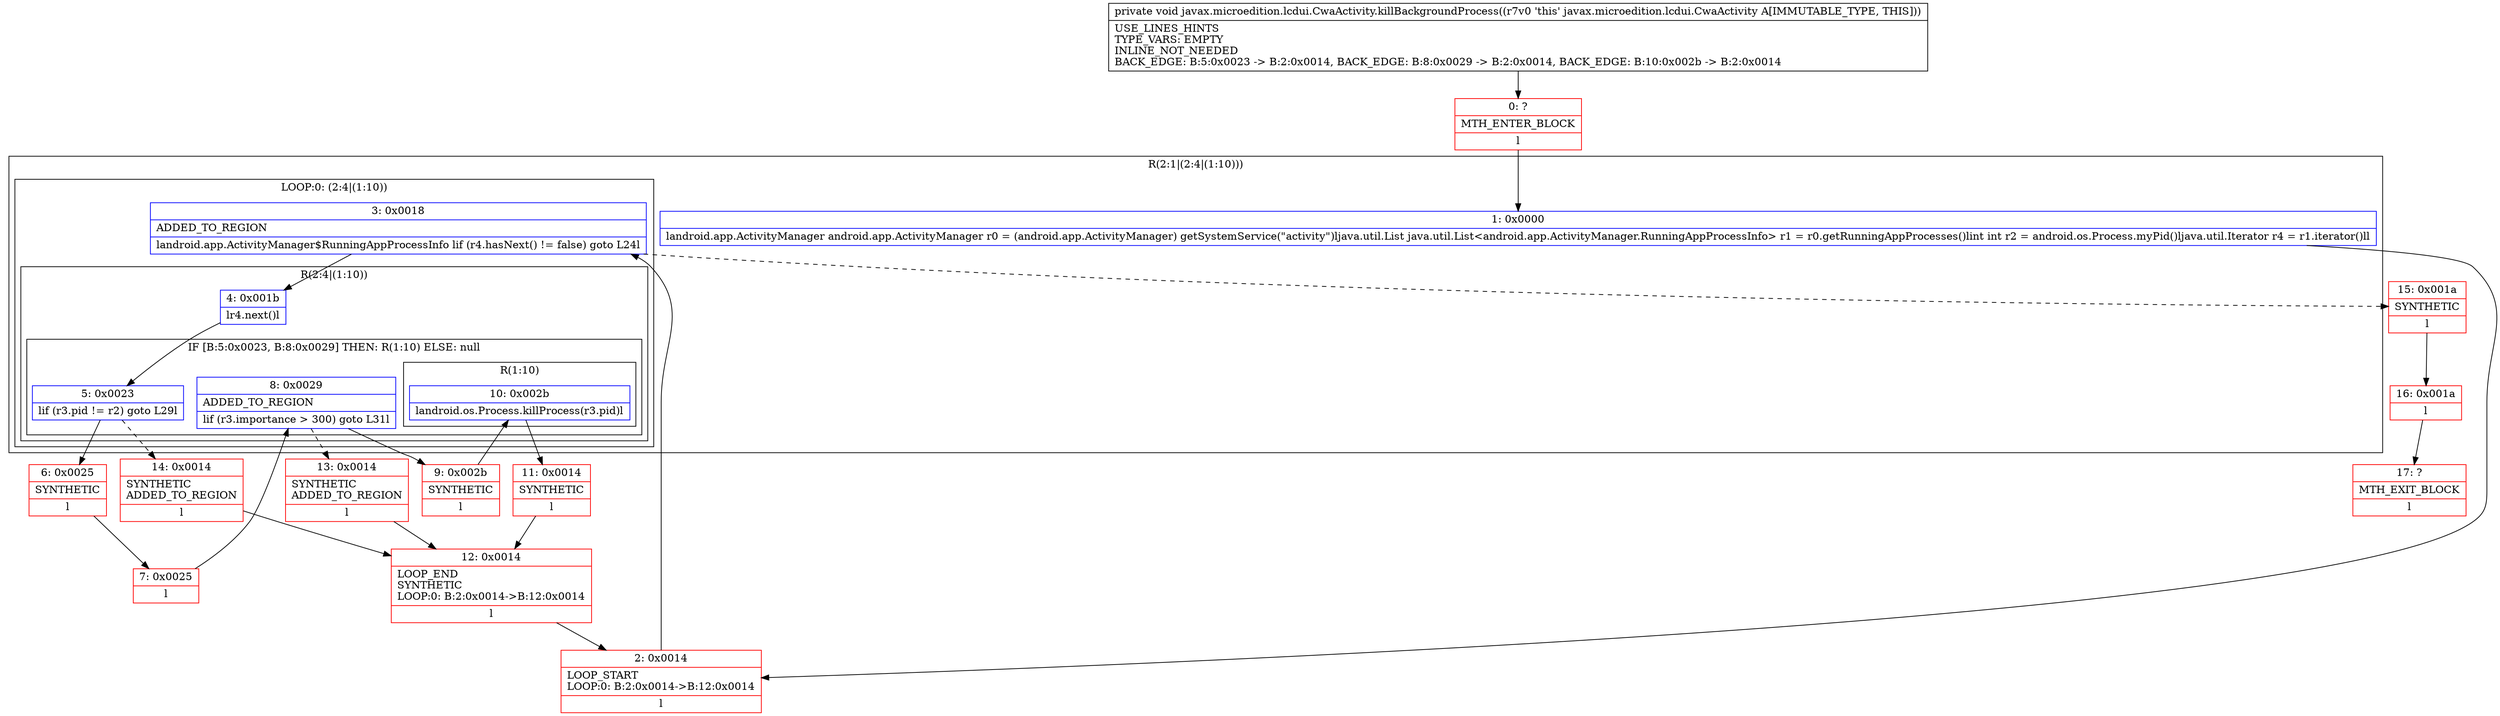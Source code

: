 digraph "CFG forjavax.microedition.lcdui.CwaActivity.killBackgroundProcess()V" {
subgraph cluster_Region_1215195188 {
label = "R(2:1|(2:4|(1:10)))";
node [shape=record,color=blue];
Node_1 [shape=record,label="{1\:\ 0x0000|landroid.app.ActivityManager android.app.ActivityManager r0 = (android.app.ActivityManager) getSystemService(\"activity\")ljava.util.List java.util.List\<android.app.ActivityManager.RunningAppProcessInfo\> r1 = r0.getRunningAppProcesses()lint int r2 = android.os.Process.myPid()ljava.util.Iterator r4 = r1.iterator()ll}"];
subgraph cluster_LoopRegion_1390380277 {
label = "LOOP:0: (2:4|(1:10))";
node [shape=record,color=blue];
Node_3 [shape=record,label="{3\:\ 0x0018|ADDED_TO_REGION\l|landroid.app.ActivityManager$RunningAppProcessInfo lif (r4.hasNext() != false) goto L24l}"];
subgraph cluster_Region_491552265 {
label = "R(2:4|(1:10))";
node [shape=record,color=blue];
Node_4 [shape=record,label="{4\:\ 0x001b|lr4.next()l}"];
subgraph cluster_IfRegion_1461036441 {
label = "IF [B:5:0x0023, B:8:0x0029] THEN: R(1:10) ELSE: null";
node [shape=record,color=blue];
Node_5 [shape=record,label="{5\:\ 0x0023|lif (r3.pid != r2) goto L29l}"];
Node_8 [shape=record,label="{8\:\ 0x0029|ADDED_TO_REGION\l|lif (r3.importance \> 300) goto L31l}"];
subgraph cluster_Region_1385265153 {
label = "R(1:10)";
node [shape=record,color=blue];
Node_10 [shape=record,label="{10\:\ 0x002b|landroid.os.Process.killProcess(r3.pid)l}"];
}
}
}
}
}
Node_0 [shape=record,color=red,label="{0\:\ ?|MTH_ENTER_BLOCK\l|l}"];
Node_2 [shape=record,color=red,label="{2\:\ 0x0014|LOOP_START\lLOOP:0: B:2:0x0014\-\>B:12:0x0014\l|l}"];
Node_6 [shape=record,color=red,label="{6\:\ 0x0025|SYNTHETIC\l|l}"];
Node_7 [shape=record,color=red,label="{7\:\ 0x0025|l}"];
Node_9 [shape=record,color=red,label="{9\:\ 0x002b|SYNTHETIC\l|l}"];
Node_11 [shape=record,color=red,label="{11\:\ 0x0014|SYNTHETIC\l|l}"];
Node_12 [shape=record,color=red,label="{12\:\ 0x0014|LOOP_END\lSYNTHETIC\lLOOP:0: B:2:0x0014\-\>B:12:0x0014\l|l}"];
Node_13 [shape=record,color=red,label="{13\:\ 0x0014|SYNTHETIC\lADDED_TO_REGION\l|l}"];
Node_14 [shape=record,color=red,label="{14\:\ 0x0014|SYNTHETIC\lADDED_TO_REGION\l|l}"];
Node_15 [shape=record,color=red,label="{15\:\ 0x001a|SYNTHETIC\l|l}"];
Node_16 [shape=record,color=red,label="{16\:\ 0x001a|l}"];
Node_17 [shape=record,color=red,label="{17\:\ ?|MTH_EXIT_BLOCK\l|l}"];
MethodNode[shape=record,label="{private void javax.microedition.lcdui.CwaActivity.killBackgroundProcess((r7v0 'this' javax.microedition.lcdui.CwaActivity A[IMMUTABLE_TYPE, THIS]))  | USE_LINES_HINTS\lTYPE_VARS: EMPTY\lINLINE_NOT_NEEDED\lBACK_EDGE: B:5:0x0023 \-\> B:2:0x0014, BACK_EDGE: B:8:0x0029 \-\> B:2:0x0014, BACK_EDGE: B:10:0x002b \-\> B:2:0x0014\l}"];
MethodNode -> Node_0;
Node_1 -> Node_2;
Node_3 -> Node_4;
Node_3 -> Node_15[style=dashed];
Node_4 -> Node_5;
Node_5 -> Node_6;
Node_5 -> Node_14[style=dashed];
Node_8 -> Node_9;
Node_8 -> Node_13[style=dashed];
Node_10 -> Node_11;
Node_0 -> Node_1;
Node_2 -> Node_3;
Node_6 -> Node_7;
Node_7 -> Node_8;
Node_9 -> Node_10;
Node_11 -> Node_12;
Node_12 -> Node_2;
Node_13 -> Node_12;
Node_14 -> Node_12;
Node_15 -> Node_16;
Node_16 -> Node_17;
}

